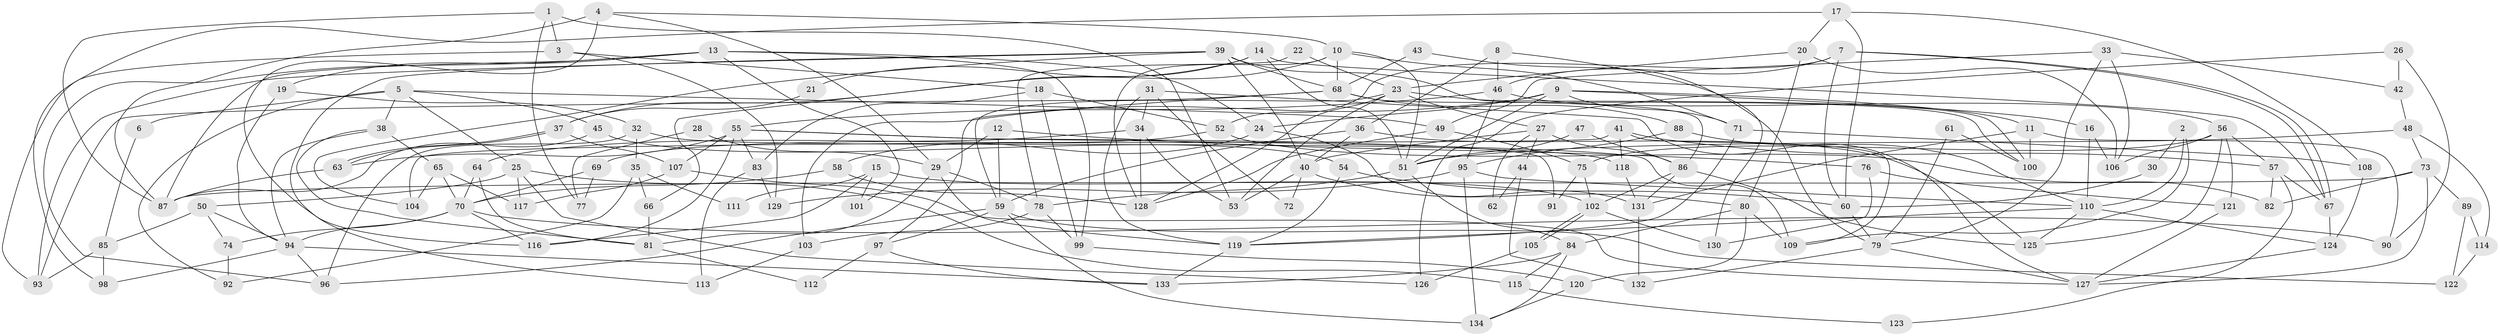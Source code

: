 // coarse degree distribution, {4: 0.2261904761904762, 8: 0.03571428571428571, 5: 0.10714285714285714, 6: 0.16666666666666666, 2: 0.10714285714285714, 7: 0.13095238095238096, 9: 0.07142857142857142, 3: 0.14285714285714285, 10: 0.011904761904761904}
// Generated by graph-tools (version 1.1) at 2025/41/03/06/25 10:41:53]
// undirected, 134 vertices, 268 edges
graph export_dot {
graph [start="1"]
  node [color=gray90,style=filled];
  1;
  2;
  3;
  4;
  5;
  6;
  7;
  8;
  9;
  10;
  11;
  12;
  13;
  14;
  15;
  16;
  17;
  18;
  19;
  20;
  21;
  22;
  23;
  24;
  25;
  26;
  27;
  28;
  29;
  30;
  31;
  32;
  33;
  34;
  35;
  36;
  37;
  38;
  39;
  40;
  41;
  42;
  43;
  44;
  45;
  46;
  47;
  48;
  49;
  50;
  51;
  52;
  53;
  54;
  55;
  56;
  57;
  58;
  59;
  60;
  61;
  62;
  63;
  64;
  65;
  66;
  67;
  68;
  69;
  70;
  71;
  72;
  73;
  74;
  75;
  76;
  77;
  78;
  79;
  80;
  81;
  82;
  83;
  84;
  85;
  86;
  87;
  88;
  89;
  90;
  91;
  92;
  93;
  94;
  95;
  96;
  97;
  98;
  99;
  100;
  101;
  102;
  103;
  104;
  105;
  106;
  107;
  108;
  109;
  110;
  111;
  112;
  113;
  114;
  115;
  116;
  117;
  118;
  119;
  120;
  121;
  122;
  123;
  124;
  125;
  126;
  127;
  128;
  129;
  130;
  131;
  132;
  133;
  134;
  1 -- 87;
  1 -- 3;
  1 -- 53;
  1 -- 77;
  2 -- 109;
  2 -- 110;
  2 -- 30;
  3 -- 93;
  3 -- 18;
  3 -- 129;
  4 -- 10;
  4 -- 87;
  4 -- 29;
  4 -- 116;
  5 -- 38;
  5 -- 49;
  5 -- 6;
  5 -- 25;
  5 -- 45;
  5 -- 92;
  6 -- 85;
  7 -- 52;
  7 -- 67;
  7 -- 67;
  7 -- 46;
  7 -- 60;
  8 -- 46;
  8 -- 36;
  8 -- 130;
  9 -- 103;
  9 -- 24;
  9 -- 11;
  9 -- 16;
  9 -- 51;
  9 -- 71;
  10 -- 68;
  10 -- 51;
  10 -- 37;
  10 -- 71;
  10 -- 128;
  11 -- 100;
  11 -- 90;
  11 -- 131;
  12 -- 29;
  12 -- 59;
  12 -- 76;
  13 -- 87;
  13 -- 99;
  13 -- 19;
  13 -- 24;
  13 -- 96;
  13 -- 101;
  14 -- 67;
  14 -- 51;
  14 -- 21;
  14 -- 66;
  15 -- 116;
  15 -- 102;
  15 -- 101;
  15 -- 111;
  16 -- 106;
  16 -- 110;
  17 -- 20;
  17 -- 108;
  17 -- 60;
  17 -- 98;
  18 -- 83;
  18 -- 99;
  18 -- 52;
  19 -- 94;
  19 -- 32;
  20 -- 80;
  20 -- 23;
  20 -- 106;
  21 -- 37;
  22 -- 78;
  22 -- 23;
  23 -- 27;
  23 -- 128;
  23 -- 53;
  23 -- 59;
  23 -- 100;
  24 -- 58;
  24 -- 131;
  25 -- 117;
  25 -- 50;
  25 -- 115;
  25 -- 126;
  26 -- 42;
  26 -- 90;
  26 -- 126;
  27 -- 40;
  27 -- 86;
  27 -- 44;
  27 -- 62;
  28 -- 77;
  28 -- 29;
  29 -- 119;
  29 -- 78;
  29 -- 81;
  30 -- 60;
  31 -- 127;
  31 -- 119;
  31 -- 34;
  31 -- 72;
  32 -- 96;
  32 -- 35;
  32 -- 118;
  33 -- 106;
  33 -- 79;
  33 -- 42;
  33 -- 49;
  34 -- 53;
  34 -- 69;
  34 -- 128;
  35 -- 92;
  35 -- 66;
  35 -- 111;
  36 -- 40;
  36 -- 125;
  36 -- 59;
  37 -- 63;
  37 -- 63;
  37 -- 107;
  38 -- 81;
  38 -- 65;
  38 -- 94;
  39 -- 86;
  39 -- 68;
  39 -- 40;
  39 -- 93;
  39 -- 104;
  39 -- 113;
  40 -- 53;
  40 -- 72;
  40 -- 80;
  41 -- 109;
  41 -- 118;
  41 -- 57;
  41 -- 104;
  42 -- 48;
  43 -- 68;
  43 -- 79;
  44 -- 132;
  44 -- 62;
  45 -- 54;
  45 -- 87;
  46 -- 55;
  46 -- 56;
  46 -- 95;
  47 -- 86;
  47 -- 51;
  48 -- 51;
  48 -- 73;
  48 -- 114;
  49 -- 128;
  49 -- 75;
  50 -- 94;
  50 -- 74;
  50 -- 85;
  51 -- 84;
  51 -- 78;
  52 -- 82;
  52 -- 64;
  54 -- 119;
  54 -- 60;
  55 -- 116;
  55 -- 107;
  55 -- 63;
  55 -- 83;
  55 -- 91;
  55 -- 109;
  56 -- 75;
  56 -- 57;
  56 -- 106;
  56 -- 121;
  56 -- 125;
  57 -- 67;
  57 -- 82;
  57 -- 123;
  58 -- 128;
  58 -- 70;
  59 -- 96;
  59 -- 97;
  59 -- 122;
  59 -- 134;
  60 -- 79;
  61 -- 79;
  61 -- 100;
  63 -- 87;
  64 -- 81;
  64 -- 70;
  65 -- 70;
  65 -- 104;
  65 -- 117;
  66 -- 81;
  67 -- 124;
  68 -- 97;
  68 -- 93;
  68 -- 88;
  68 -- 100;
  69 -- 70;
  69 -- 77;
  70 -- 94;
  70 -- 74;
  70 -- 90;
  70 -- 116;
  71 -- 108;
  71 -- 119;
  73 -- 87;
  73 -- 127;
  73 -- 82;
  73 -- 89;
  74 -- 92;
  75 -- 102;
  75 -- 91;
  76 -- 130;
  76 -- 121;
  78 -- 99;
  78 -- 103;
  79 -- 127;
  79 -- 132;
  80 -- 84;
  80 -- 109;
  80 -- 120;
  81 -- 112;
  83 -- 129;
  83 -- 113;
  84 -- 134;
  84 -- 133;
  84 -- 115;
  85 -- 98;
  85 -- 93;
  86 -- 131;
  86 -- 125;
  86 -- 102;
  88 -- 95;
  88 -- 110;
  89 -- 114;
  89 -- 122;
  94 -- 96;
  94 -- 98;
  94 -- 133;
  95 -- 110;
  95 -- 129;
  95 -- 134;
  97 -- 133;
  97 -- 112;
  99 -- 120;
  102 -- 105;
  102 -- 105;
  102 -- 130;
  103 -- 113;
  105 -- 126;
  107 -- 127;
  107 -- 117;
  108 -- 124;
  110 -- 119;
  110 -- 124;
  110 -- 125;
  114 -- 122;
  115 -- 123;
  118 -- 131;
  119 -- 133;
  120 -- 134;
  121 -- 127;
  124 -- 127;
  131 -- 132;
}
